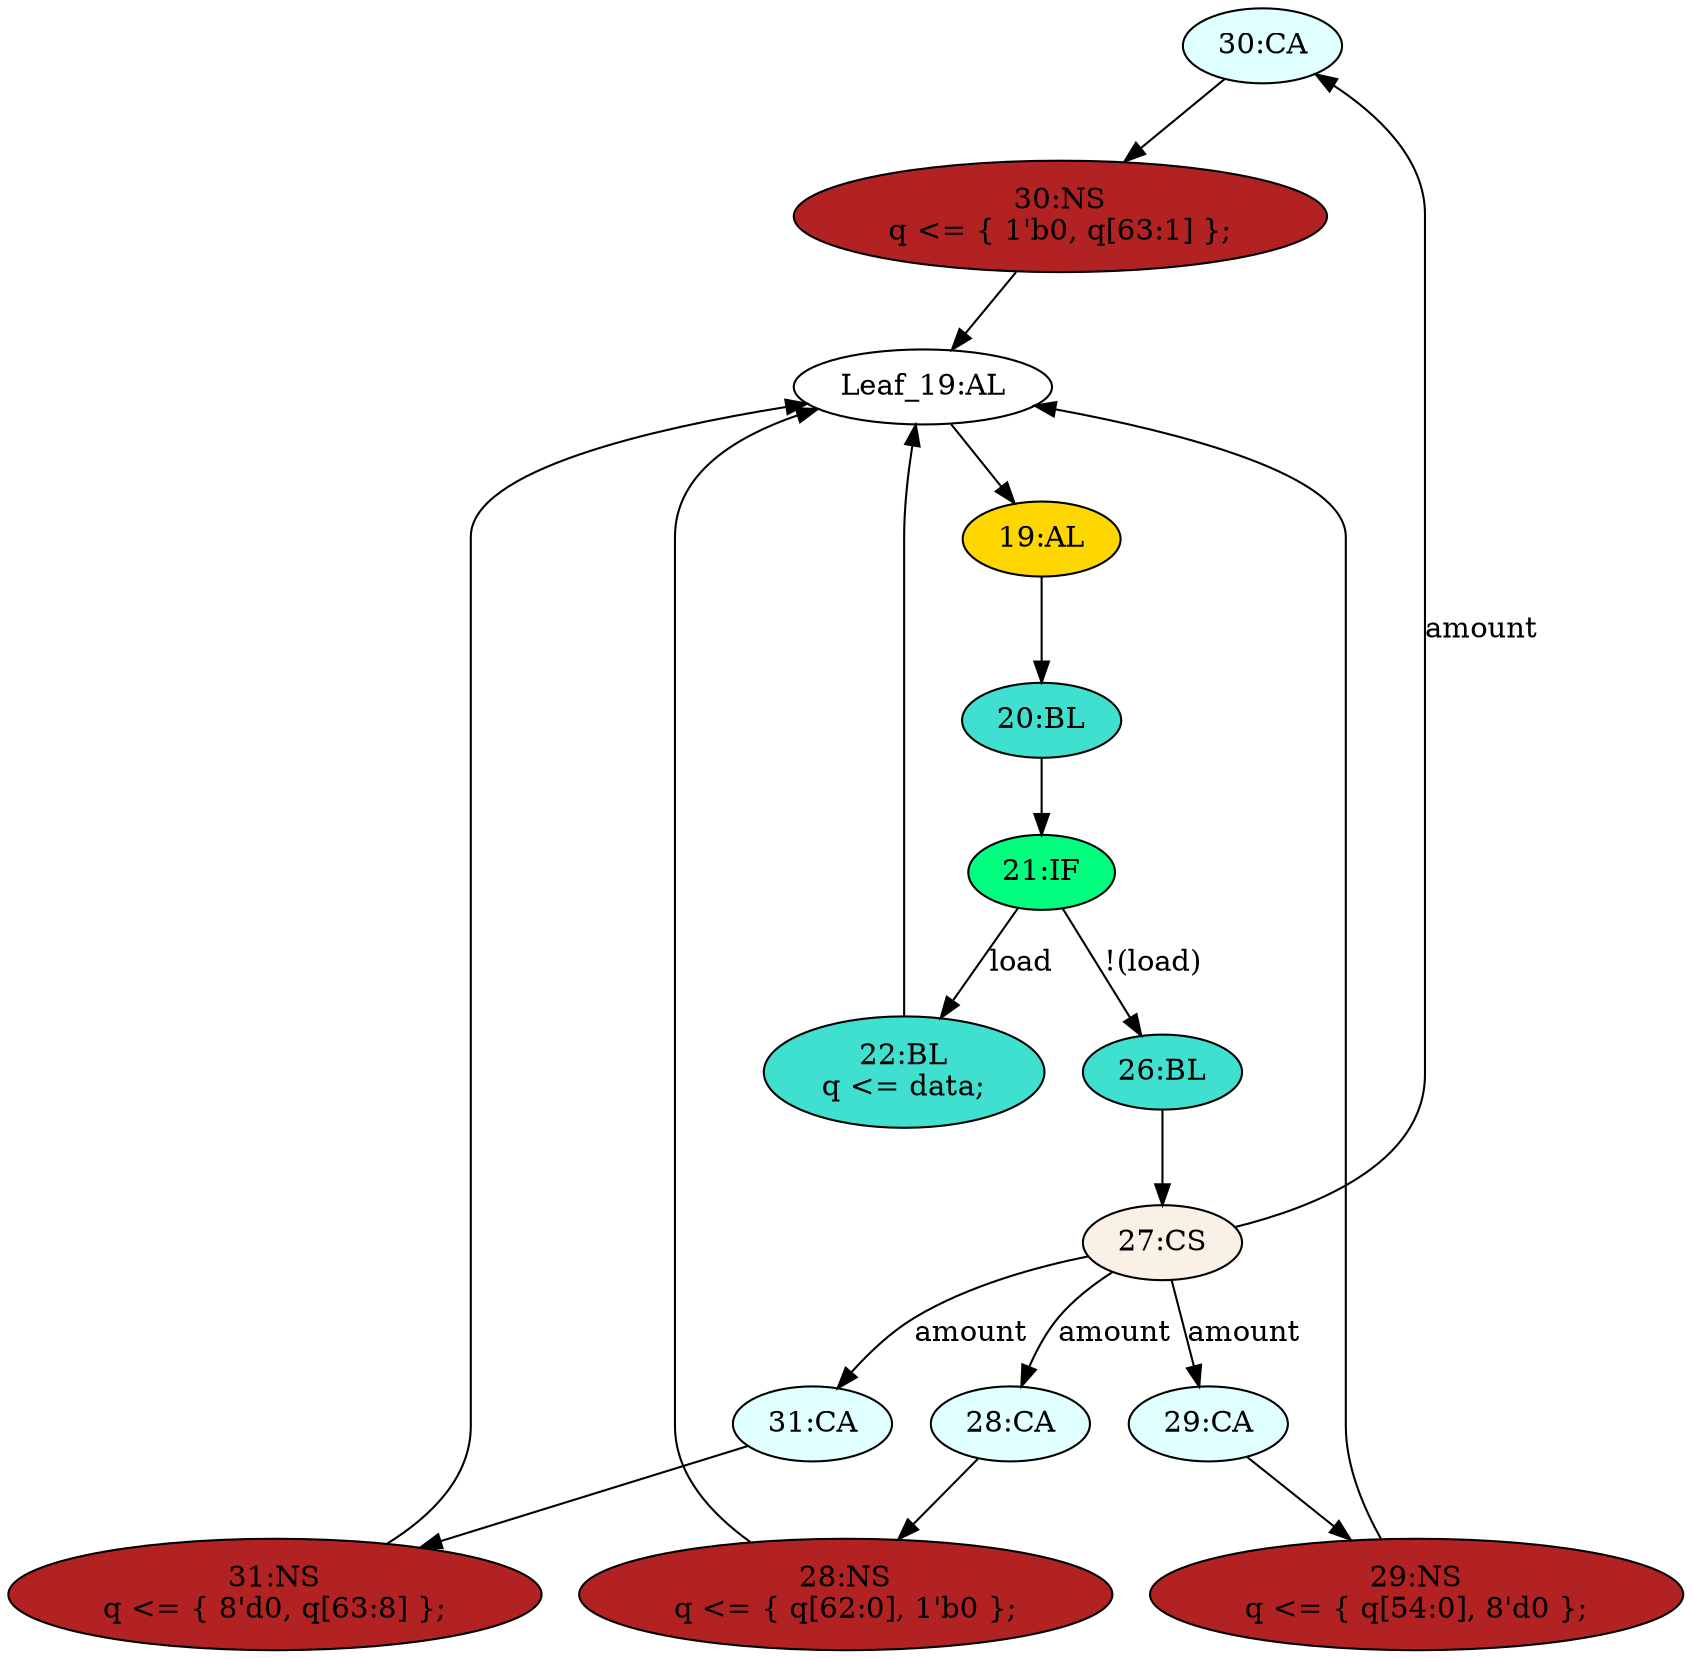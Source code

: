 strict digraph "compose( ,  )" {
	node [label="\N"];
	"30:CA"	[ast="<pyverilog.vparser.ast.Case object at 0x7f9a51566550>",
		fillcolor=lightcyan,
		label="30:CA",
		statements="[]",
		style=filled,
		typ=Case];
	"30:NS"	[ast="<pyverilog.vparser.ast.NonblockingSubstitution object at 0x7f9a515e0650>",
		fillcolor=firebrick,
		label="30:NS
q <= { 1'b0, q[63:1] };",
		statements="[<pyverilog.vparser.ast.NonblockingSubstitution object at 0x7f9a515e0650>]",
		style=filled,
		typ=NonblockingSubstitution];
	"30:CA" -> "30:NS"	[cond="[]",
		lineno=None];
	"20:BL"	[ast="<pyverilog.vparser.ast.Block object at 0x7f9a51563d10>",
		fillcolor=turquoise,
		label="20:BL",
		statements="[]",
		style=filled,
		typ=Block];
	"21:IF"	[ast="<pyverilog.vparser.ast.IfStatement object at 0x7f9a51563610>",
		fillcolor=springgreen,
		label="21:IF",
		statements="[]",
		style=filled,
		typ=IfStatement];
	"20:BL" -> "21:IF"	[cond="[]",
		lineno=None];
	"22:BL"	[ast="<pyverilog.vparser.ast.Block object at 0x7f9a51577090>",
		fillcolor=turquoise,
		label="22:BL
q <= data;",
		statements="[<pyverilog.vparser.ast.NonblockingSubstitution object at 0x7f9a51563210>]",
		style=filled,
		typ=Block];
	"Leaf_19:AL"	[def_var="['q']",
		label="Leaf_19:AL"];
	"22:BL" -> "Leaf_19:AL"	[cond="[]",
		lineno=None];
	"31:CA"	[ast="<pyverilog.vparser.ast.Case object at 0x7f9a515e0810>",
		fillcolor=lightcyan,
		label="31:CA",
		statements="[]",
		style=filled,
		typ=Case];
	"31:NS"	[ast="<pyverilog.vparser.ast.NonblockingSubstitution object at 0x7f9a511d8d10>",
		fillcolor=firebrick,
		label="31:NS
q <= { 8'd0, q[63:8] };",
		statements="[<pyverilog.vparser.ast.NonblockingSubstitution object at 0x7f9a511d8d10>]",
		style=filled,
		typ=NonblockingSubstitution];
	"31:CA" -> "31:NS"	[cond="[]",
		lineno=None];
	"28:NS"	[ast="<pyverilog.vparser.ast.NonblockingSubstitution object at 0x7f9a5157d610>",
		fillcolor=firebrick,
		label="28:NS
q <= { q[62:0], 1'b0 };",
		statements="[<pyverilog.vparser.ast.NonblockingSubstitution object at 0x7f9a5157d610>]",
		style=filled,
		typ=NonblockingSubstitution];
	"28:NS" -> "Leaf_19:AL"	[cond="[]",
		lineno=None];
	"27:CS"	[ast="<pyverilog.vparser.ast.CaseStatement object at 0x7f9a515e0f90>",
		fillcolor=linen,
		label="27:CS",
		statements="[]",
		style=filled,
		typ=CaseStatement];
	"27:CS" -> "30:CA"	[cond="['amount']",
		label=amount,
		lineno=27];
	"27:CS" -> "31:CA"	[cond="['amount']",
		label=amount,
		lineno=27];
	"29:CA"	[ast="<pyverilog.vparser.ast.Case object at 0x7f9a51566650>",
		fillcolor=lightcyan,
		label="29:CA",
		statements="[]",
		style=filled,
		typ=Case];
	"27:CS" -> "29:CA"	[cond="['amount']",
		label=amount,
		lineno=27];
	"28:CA"	[ast="<pyverilog.vparser.ast.Case object at 0x7f9a51571150>",
		fillcolor=lightcyan,
		label="28:CA",
		statements="[]",
		style=filled,
		typ=Case];
	"27:CS" -> "28:CA"	[cond="['amount']",
		label=amount,
		lineno=27];
	"31:NS" -> "Leaf_19:AL"	[cond="[]",
		lineno=None];
	"29:NS"	[ast="<pyverilog.vparser.ast.NonblockingSubstitution object at 0x7f9a51566090>",
		fillcolor=firebrick,
		label="29:NS
q <= { q[54:0], 8'd0 };",
		statements="[<pyverilog.vparser.ast.NonblockingSubstitution object at 0x7f9a51566090>]",
		style=filled,
		typ=NonblockingSubstitution];
	"29:NS" -> "Leaf_19:AL"	[cond="[]",
		lineno=None];
	"26:BL"	[ast="<pyverilog.vparser.ast.Block object at 0x7f9a51563ed0>",
		fillcolor=turquoise,
		label="26:BL",
		statements="[]",
		style=filled,
		typ=Block];
	"26:BL" -> "27:CS"	[cond="[]",
		lineno=None];
	"19:AL"	[ast="<pyverilog.vparser.ast.Always object at 0x7f9a515771d0>",
		clk_sens=True,
		fillcolor=gold,
		label="19:AL",
		sens="['clk']",
		statements="[]",
		style=filled,
		typ=Always,
		use_var="['load', 'q', 'amount', 'data']"];
	"19:AL" -> "20:BL"	[cond="[]",
		lineno=None];
	"21:IF" -> "22:BL"	[cond="['load']",
		label=load,
		lineno=21];
	"21:IF" -> "26:BL"	[cond="['load']",
		label="!(load)",
		lineno=21];
	"30:NS" -> "Leaf_19:AL"	[cond="[]",
		lineno=None];
	"Leaf_19:AL" -> "19:AL";
	"29:CA" -> "29:NS"	[cond="[]",
		lineno=None];
	"28:CA" -> "28:NS"	[cond="[]",
		lineno=None];
}
